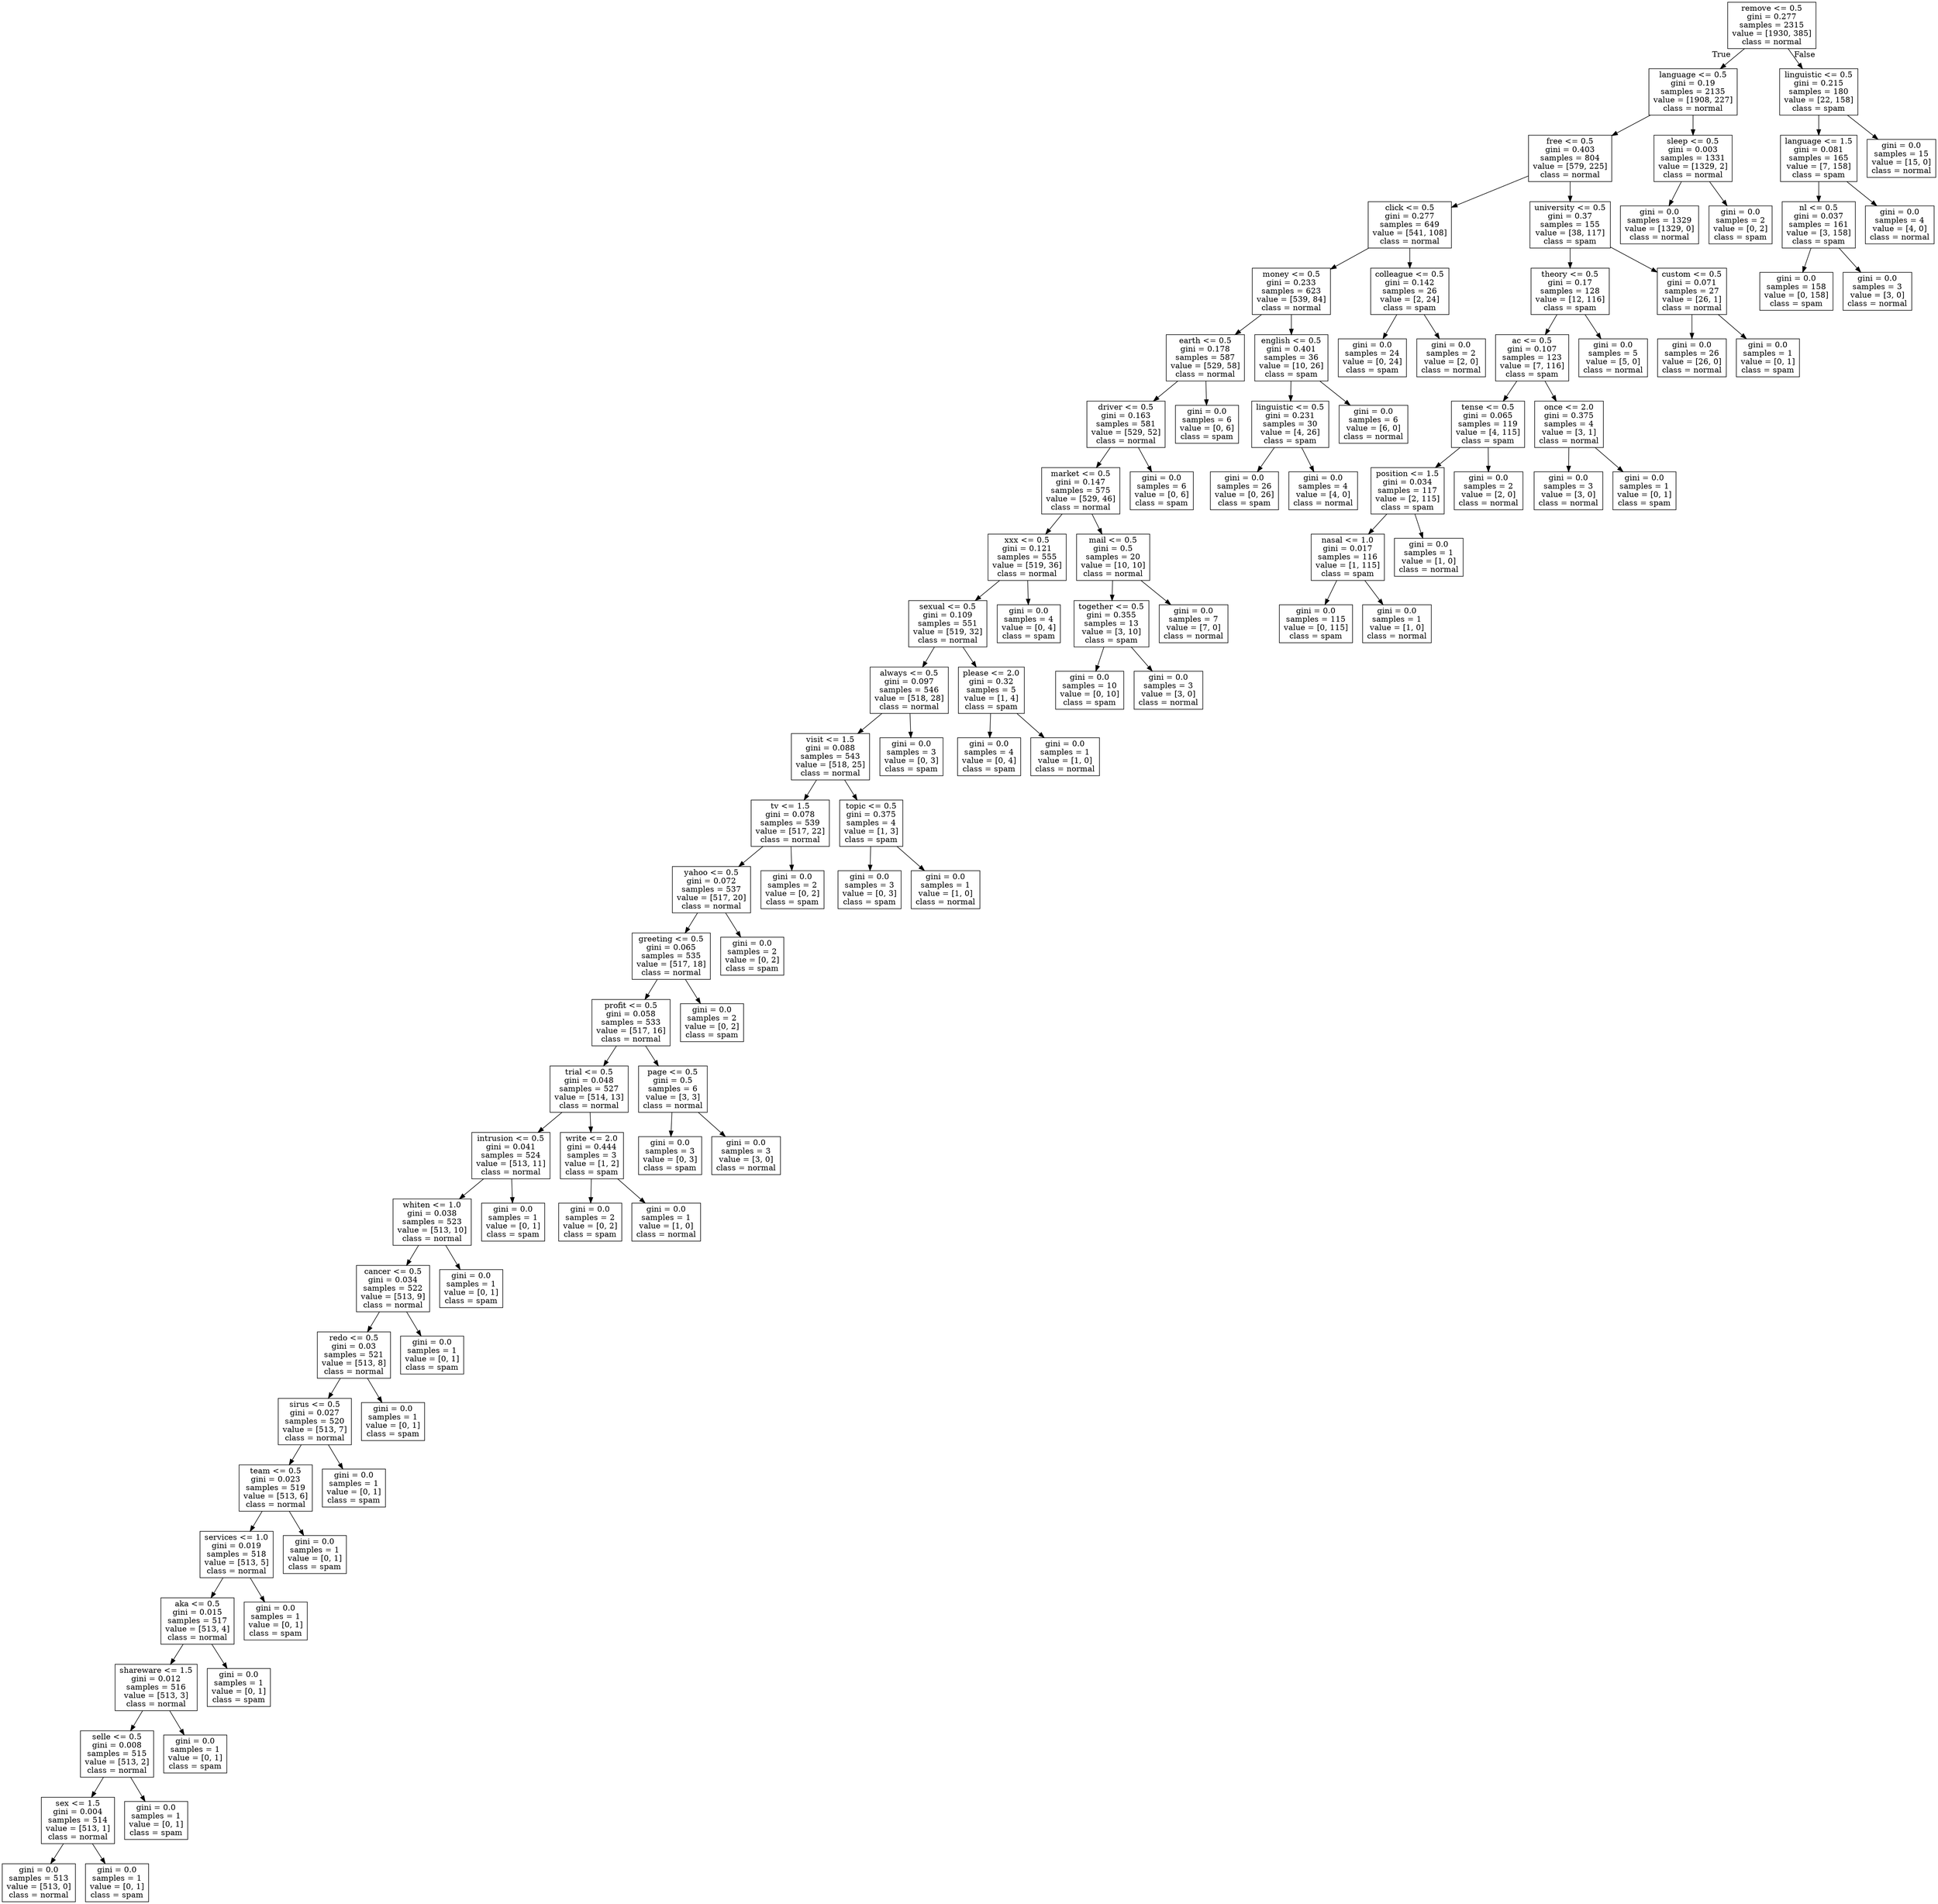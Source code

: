 digraph Tree {
node [shape=box] ;
0 [label="remove <= 0.5\ngini = 0.277\nsamples = 2315\nvalue = [1930, 385]\nclass = normal"] ;
1 [label="language <= 0.5\ngini = 0.19\nsamples = 2135\nvalue = [1908, 227]\nclass = normal"] ;
0 -> 1 [labeldistance=2.5, labelangle=45, headlabel="True"] ;
2 [label="free <= 0.5\ngini = 0.403\nsamples = 804\nvalue = [579, 225]\nclass = normal"] ;
1 -> 2 ;
3 [label="click <= 0.5\ngini = 0.277\nsamples = 649\nvalue = [541, 108]\nclass = normal"] ;
2 -> 3 ;
4 [label="money <= 0.5\ngini = 0.233\nsamples = 623\nvalue = [539, 84]\nclass = normal"] ;
3 -> 4 ;
5 [label="earth <= 0.5\ngini = 0.178\nsamples = 587\nvalue = [529, 58]\nclass = normal"] ;
4 -> 5 ;
6 [label="driver <= 0.5\ngini = 0.163\nsamples = 581\nvalue = [529, 52]\nclass = normal"] ;
5 -> 6 ;
7 [label="market <= 0.5\ngini = 0.147\nsamples = 575\nvalue = [529, 46]\nclass = normal"] ;
6 -> 7 ;
8 [label="xxx <= 0.5\ngini = 0.121\nsamples = 555\nvalue = [519, 36]\nclass = normal"] ;
7 -> 8 ;
9 [label="sexual <= 0.5\ngini = 0.109\nsamples = 551\nvalue = [519, 32]\nclass = normal"] ;
8 -> 9 ;
10 [label="always <= 0.5\ngini = 0.097\nsamples = 546\nvalue = [518, 28]\nclass = normal"] ;
9 -> 10 ;
11 [label="visit <= 1.5\ngini = 0.088\nsamples = 543\nvalue = [518, 25]\nclass = normal"] ;
10 -> 11 ;
12 [label="tv <= 1.5\ngini = 0.078\nsamples = 539\nvalue = [517, 22]\nclass = normal"] ;
11 -> 12 ;
13 [label="yahoo <= 0.5\ngini = 0.072\nsamples = 537\nvalue = [517, 20]\nclass = normal"] ;
12 -> 13 ;
14 [label="greeting <= 0.5\ngini = 0.065\nsamples = 535\nvalue = [517, 18]\nclass = normal"] ;
13 -> 14 ;
15 [label="profit <= 0.5\ngini = 0.058\nsamples = 533\nvalue = [517, 16]\nclass = normal"] ;
14 -> 15 ;
16 [label="trial <= 0.5\ngini = 0.048\nsamples = 527\nvalue = [514, 13]\nclass = normal"] ;
15 -> 16 ;
17 [label="intrusion <= 0.5\ngini = 0.041\nsamples = 524\nvalue = [513, 11]\nclass = normal"] ;
16 -> 17 ;
18 [label="whiten <= 1.0\ngini = 0.038\nsamples = 523\nvalue = [513, 10]\nclass = normal"] ;
17 -> 18 ;
19 [label="cancer <= 0.5\ngini = 0.034\nsamples = 522\nvalue = [513, 9]\nclass = normal"] ;
18 -> 19 ;
20 [label="redo <= 0.5\ngini = 0.03\nsamples = 521\nvalue = [513, 8]\nclass = normal"] ;
19 -> 20 ;
21 [label="sirus <= 0.5\ngini = 0.027\nsamples = 520\nvalue = [513, 7]\nclass = normal"] ;
20 -> 21 ;
22 [label="team <= 0.5\ngini = 0.023\nsamples = 519\nvalue = [513, 6]\nclass = normal"] ;
21 -> 22 ;
23 [label="services <= 1.0\ngini = 0.019\nsamples = 518\nvalue = [513, 5]\nclass = normal"] ;
22 -> 23 ;
24 [label="aka <= 0.5\ngini = 0.015\nsamples = 517\nvalue = [513, 4]\nclass = normal"] ;
23 -> 24 ;
25 [label="shareware <= 1.5\ngini = 0.012\nsamples = 516\nvalue = [513, 3]\nclass = normal"] ;
24 -> 25 ;
26 [label="selle <= 0.5\ngini = 0.008\nsamples = 515\nvalue = [513, 2]\nclass = normal"] ;
25 -> 26 ;
27 [label="sex <= 1.5\ngini = 0.004\nsamples = 514\nvalue = [513, 1]\nclass = normal"] ;
26 -> 27 ;
28 [label="gini = 0.0\nsamples = 513\nvalue = [513, 0]\nclass = normal"] ;
27 -> 28 ;
29 [label="gini = 0.0\nsamples = 1\nvalue = [0, 1]\nclass = spam"] ;
27 -> 29 ;
30 [label="gini = 0.0\nsamples = 1\nvalue = [0, 1]\nclass = spam"] ;
26 -> 30 ;
31 [label="gini = 0.0\nsamples = 1\nvalue = [0, 1]\nclass = spam"] ;
25 -> 31 ;
32 [label="gini = 0.0\nsamples = 1\nvalue = [0, 1]\nclass = spam"] ;
24 -> 32 ;
33 [label="gini = 0.0\nsamples = 1\nvalue = [0, 1]\nclass = spam"] ;
23 -> 33 ;
34 [label="gini = 0.0\nsamples = 1\nvalue = [0, 1]\nclass = spam"] ;
22 -> 34 ;
35 [label="gini = 0.0\nsamples = 1\nvalue = [0, 1]\nclass = spam"] ;
21 -> 35 ;
36 [label="gini = 0.0\nsamples = 1\nvalue = [0, 1]\nclass = spam"] ;
20 -> 36 ;
37 [label="gini = 0.0\nsamples = 1\nvalue = [0, 1]\nclass = spam"] ;
19 -> 37 ;
38 [label="gini = 0.0\nsamples = 1\nvalue = [0, 1]\nclass = spam"] ;
18 -> 38 ;
39 [label="gini = 0.0\nsamples = 1\nvalue = [0, 1]\nclass = spam"] ;
17 -> 39 ;
40 [label="write <= 2.0\ngini = 0.444\nsamples = 3\nvalue = [1, 2]\nclass = spam"] ;
16 -> 40 ;
41 [label="gini = 0.0\nsamples = 2\nvalue = [0, 2]\nclass = spam"] ;
40 -> 41 ;
42 [label="gini = 0.0\nsamples = 1\nvalue = [1, 0]\nclass = normal"] ;
40 -> 42 ;
43 [label="page <= 0.5\ngini = 0.5\nsamples = 6\nvalue = [3, 3]\nclass = normal"] ;
15 -> 43 ;
44 [label="gini = 0.0\nsamples = 3\nvalue = [0, 3]\nclass = spam"] ;
43 -> 44 ;
45 [label="gini = 0.0\nsamples = 3\nvalue = [3, 0]\nclass = normal"] ;
43 -> 45 ;
46 [label="gini = 0.0\nsamples = 2\nvalue = [0, 2]\nclass = spam"] ;
14 -> 46 ;
47 [label="gini = 0.0\nsamples = 2\nvalue = [0, 2]\nclass = spam"] ;
13 -> 47 ;
48 [label="gini = 0.0\nsamples = 2\nvalue = [0, 2]\nclass = spam"] ;
12 -> 48 ;
49 [label="topic <= 0.5\ngini = 0.375\nsamples = 4\nvalue = [1, 3]\nclass = spam"] ;
11 -> 49 ;
50 [label="gini = 0.0\nsamples = 3\nvalue = [0, 3]\nclass = spam"] ;
49 -> 50 ;
51 [label="gini = 0.0\nsamples = 1\nvalue = [1, 0]\nclass = normal"] ;
49 -> 51 ;
52 [label="gini = 0.0\nsamples = 3\nvalue = [0, 3]\nclass = spam"] ;
10 -> 52 ;
53 [label="please <= 2.0\ngini = 0.32\nsamples = 5\nvalue = [1, 4]\nclass = spam"] ;
9 -> 53 ;
54 [label="gini = 0.0\nsamples = 4\nvalue = [0, 4]\nclass = spam"] ;
53 -> 54 ;
55 [label="gini = 0.0\nsamples = 1\nvalue = [1, 0]\nclass = normal"] ;
53 -> 55 ;
56 [label="gini = 0.0\nsamples = 4\nvalue = [0, 4]\nclass = spam"] ;
8 -> 56 ;
57 [label="mail <= 0.5\ngini = 0.5\nsamples = 20\nvalue = [10, 10]\nclass = normal"] ;
7 -> 57 ;
58 [label="together <= 0.5\ngini = 0.355\nsamples = 13\nvalue = [3, 10]\nclass = spam"] ;
57 -> 58 ;
59 [label="gini = 0.0\nsamples = 10\nvalue = [0, 10]\nclass = spam"] ;
58 -> 59 ;
60 [label="gini = 0.0\nsamples = 3\nvalue = [3, 0]\nclass = normal"] ;
58 -> 60 ;
61 [label="gini = 0.0\nsamples = 7\nvalue = [7, 0]\nclass = normal"] ;
57 -> 61 ;
62 [label="gini = 0.0\nsamples = 6\nvalue = [0, 6]\nclass = spam"] ;
6 -> 62 ;
63 [label="gini = 0.0\nsamples = 6\nvalue = [0, 6]\nclass = spam"] ;
5 -> 63 ;
64 [label="english <= 0.5\ngini = 0.401\nsamples = 36\nvalue = [10, 26]\nclass = spam"] ;
4 -> 64 ;
65 [label="linguistic <= 0.5\ngini = 0.231\nsamples = 30\nvalue = [4, 26]\nclass = spam"] ;
64 -> 65 ;
66 [label="gini = 0.0\nsamples = 26\nvalue = [0, 26]\nclass = spam"] ;
65 -> 66 ;
67 [label="gini = 0.0\nsamples = 4\nvalue = [4, 0]\nclass = normal"] ;
65 -> 67 ;
68 [label="gini = 0.0\nsamples = 6\nvalue = [6, 0]\nclass = normal"] ;
64 -> 68 ;
69 [label="colleague <= 0.5\ngini = 0.142\nsamples = 26\nvalue = [2, 24]\nclass = spam"] ;
3 -> 69 ;
70 [label="gini = 0.0\nsamples = 24\nvalue = [0, 24]\nclass = spam"] ;
69 -> 70 ;
71 [label="gini = 0.0\nsamples = 2\nvalue = [2, 0]\nclass = normal"] ;
69 -> 71 ;
72 [label="university <= 0.5\ngini = 0.37\nsamples = 155\nvalue = [38, 117]\nclass = spam"] ;
2 -> 72 ;
73 [label="theory <= 0.5\ngini = 0.17\nsamples = 128\nvalue = [12, 116]\nclass = spam"] ;
72 -> 73 ;
74 [label="ac <= 0.5\ngini = 0.107\nsamples = 123\nvalue = [7, 116]\nclass = spam"] ;
73 -> 74 ;
75 [label="tense <= 0.5\ngini = 0.065\nsamples = 119\nvalue = [4, 115]\nclass = spam"] ;
74 -> 75 ;
76 [label="position <= 1.5\ngini = 0.034\nsamples = 117\nvalue = [2, 115]\nclass = spam"] ;
75 -> 76 ;
77 [label="nasal <= 1.0\ngini = 0.017\nsamples = 116\nvalue = [1, 115]\nclass = spam"] ;
76 -> 77 ;
78 [label="gini = 0.0\nsamples = 115\nvalue = [0, 115]\nclass = spam"] ;
77 -> 78 ;
79 [label="gini = 0.0\nsamples = 1\nvalue = [1, 0]\nclass = normal"] ;
77 -> 79 ;
80 [label="gini = 0.0\nsamples = 1\nvalue = [1, 0]\nclass = normal"] ;
76 -> 80 ;
81 [label="gini = 0.0\nsamples = 2\nvalue = [2, 0]\nclass = normal"] ;
75 -> 81 ;
82 [label="once <= 2.0\ngini = 0.375\nsamples = 4\nvalue = [3, 1]\nclass = normal"] ;
74 -> 82 ;
83 [label="gini = 0.0\nsamples = 3\nvalue = [3, 0]\nclass = normal"] ;
82 -> 83 ;
84 [label="gini = 0.0\nsamples = 1\nvalue = [0, 1]\nclass = spam"] ;
82 -> 84 ;
85 [label="gini = 0.0\nsamples = 5\nvalue = [5, 0]\nclass = normal"] ;
73 -> 85 ;
86 [label="custom <= 0.5\ngini = 0.071\nsamples = 27\nvalue = [26, 1]\nclass = normal"] ;
72 -> 86 ;
87 [label="gini = 0.0\nsamples = 26\nvalue = [26, 0]\nclass = normal"] ;
86 -> 87 ;
88 [label="gini = 0.0\nsamples = 1\nvalue = [0, 1]\nclass = spam"] ;
86 -> 88 ;
89 [label="sleep <= 0.5\ngini = 0.003\nsamples = 1331\nvalue = [1329, 2]\nclass = normal"] ;
1 -> 89 ;
90 [label="gini = 0.0\nsamples = 1329\nvalue = [1329, 0]\nclass = normal"] ;
89 -> 90 ;
91 [label="gini = 0.0\nsamples = 2\nvalue = [0, 2]\nclass = spam"] ;
89 -> 91 ;
92 [label="linguistic <= 0.5\ngini = 0.215\nsamples = 180\nvalue = [22, 158]\nclass = spam"] ;
0 -> 92 [labeldistance=2.5, labelangle=-45, headlabel="False"] ;
93 [label="language <= 1.5\ngini = 0.081\nsamples = 165\nvalue = [7, 158]\nclass = spam"] ;
92 -> 93 ;
94 [label="nl <= 0.5\ngini = 0.037\nsamples = 161\nvalue = [3, 158]\nclass = spam"] ;
93 -> 94 ;
95 [label="gini = 0.0\nsamples = 158\nvalue = [0, 158]\nclass = spam"] ;
94 -> 95 ;
96 [label="gini = 0.0\nsamples = 3\nvalue = [3, 0]\nclass = normal"] ;
94 -> 96 ;
97 [label="gini = 0.0\nsamples = 4\nvalue = [4, 0]\nclass = normal"] ;
93 -> 97 ;
98 [label="gini = 0.0\nsamples = 15\nvalue = [15, 0]\nclass = normal"] ;
92 -> 98 ;
}